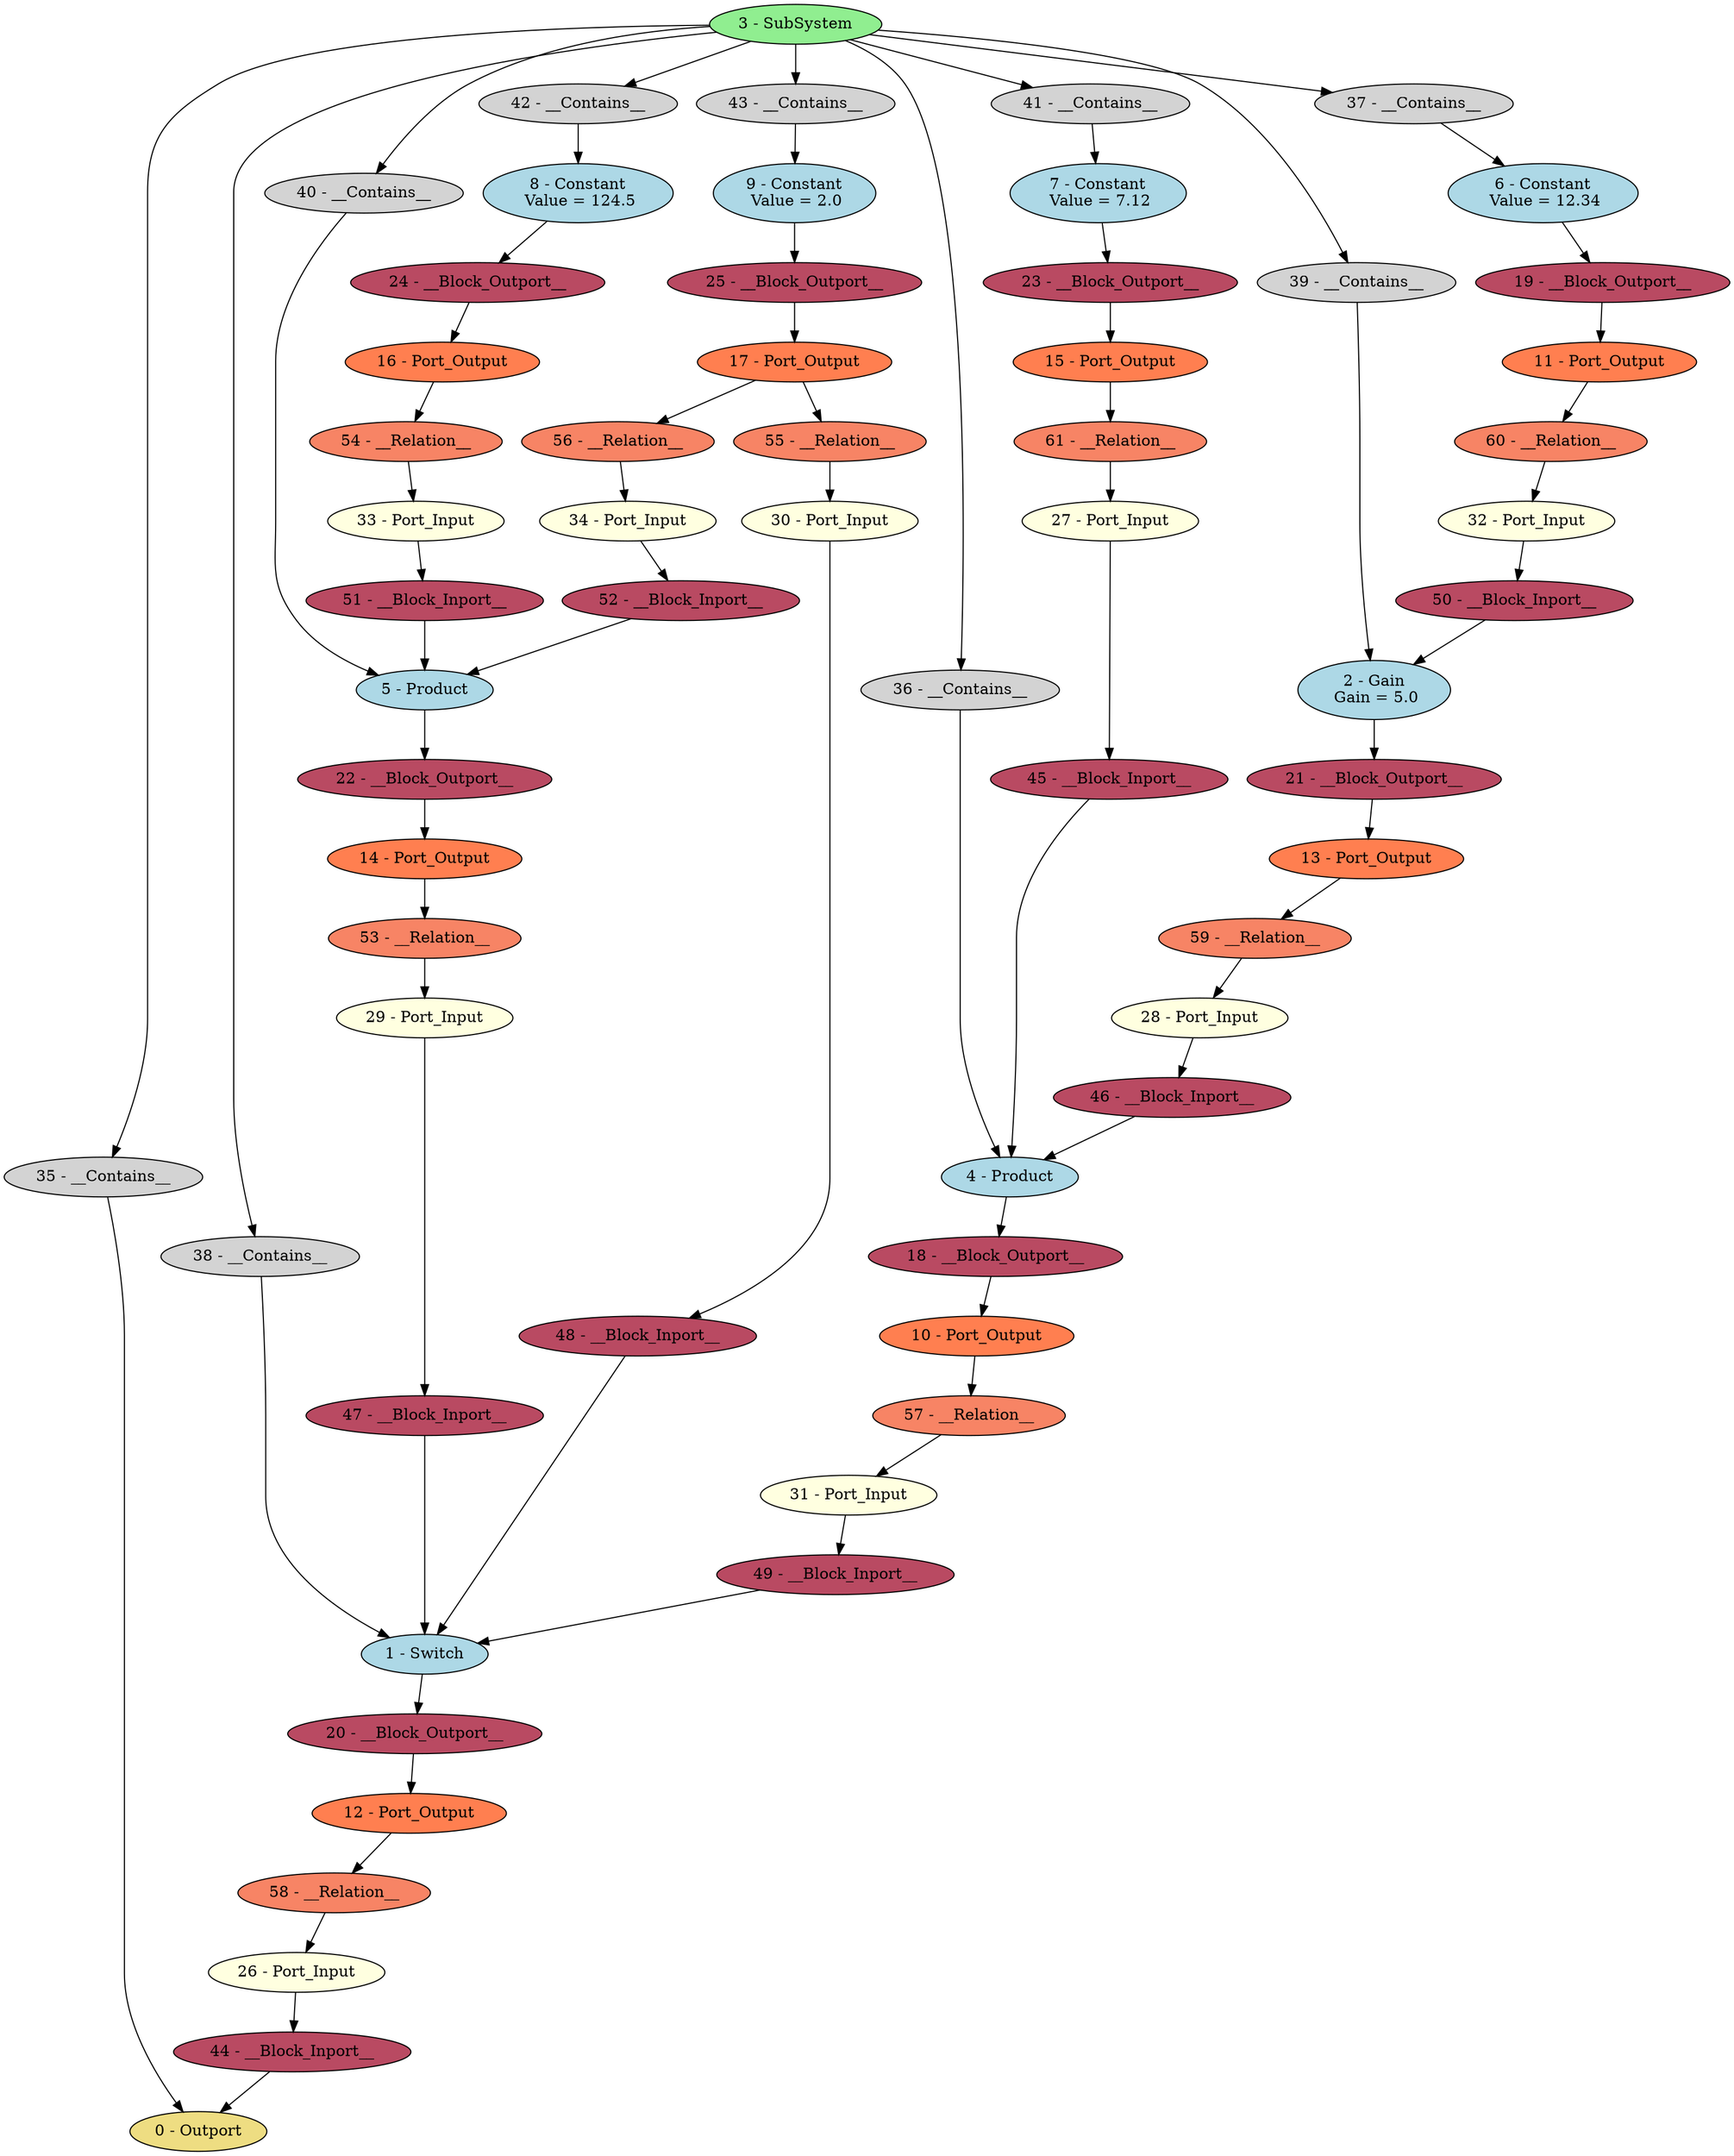 digraph HConst2 {
"0 - Outport" [style=filled, fillcolor=lightgoldenrod];
"1 - Switch" [style=filled, fillcolor=lightblue];
"2 - Gain\n Gain = 5.0" [style=filled, fillcolor=lightblue];
"3 - SubSystem" [style=filled, fillcolor=lightgreen];
"4 - Product" [style=filled, fillcolor=lightblue];
"5 - Product" [style=filled, fillcolor=lightblue];
"6 - Constant\n Value = 12.34" [style=filled, fillcolor=lightblue];
"7 - Constant\n Value = 7.12" [style=filled, fillcolor=lightblue];
"8 - Constant\n Value = 124.5" [style=filled, fillcolor=lightblue];
"9 - Constant\n Value = 2.0" [style=filled, fillcolor=lightblue];
"10 - Port_Output" [style=filled, fillcolor=coral];
"11 - Port_Output" [style=filled, fillcolor=coral];
"12 - Port_Output" [style=filled, fillcolor=coral];
"13 - Port_Output" [style=filled, fillcolor=coral];
"14 - Port_Output" [style=filled, fillcolor=coral];
"15 - Port_Output" [style=filled, fillcolor=coral];
"16 - Port_Output" [style=filled, fillcolor=coral];
"17 - Port_Output" [style=filled, fillcolor=coral];
"18 - __Block_Outport__" [style=filled, fillcolor="#b94a62"];
"19 - __Block_Outport__" [style=filled, fillcolor="#b94a62"];
"20 - __Block_Outport__" [style=filled, fillcolor="#b94a62"];
"21 - __Block_Outport__" [style=filled, fillcolor="#b94a62"];
"22 - __Block_Outport__" [style=filled, fillcolor="#b94a62"];
"23 - __Block_Outport__" [style=filled, fillcolor="#b94a62"];
"24 - __Block_Outport__" [style=filled, fillcolor="#b94a62"];
"25 - __Block_Outport__" [style=filled, fillcolor="#b94a62"];
"26 - Port_Input" [style=filled, fillcolor=lightyellow];
"27 - Port_Input" [style=filled, fillcolor=lightyellow];
"28 - Port_Input" [style=filled, fillcolor=lightyellow];
"29 - Port_Input" [style=filled, fillcolor=lightyellow];
"30 - Port_Input" [style=filled, fillcolor=lightyellow];
"31 - Port_Input" [style=filled, fillcolor=lightyellow];
"32 - Port_Input" [style=filled, fillcolor=lightyellow];
"33 - Port_Input" [style=filled, fillcolor=lightyellow];
"34 - Port_Input" [style=filled, fillcolor=lightyellow];
"35 - __Contains__" [style=filled, fillcolor=lightgray];
"36 - __Contains__" [style=filled, fillcolor=lightgray];
"37 - __Contains__" [style=filled, fillcolor=lightgray];
"38 - __Contains__" [style=filled, fillcolor=lightgray];
"39 - __Contains__" [style=filled, fillcolor=lightgray];
"40 - __Contains__" [style=filled, fillcolor=lightgray];
"41 - __Contains__" [style=filled, fillcolor=lightgray];
"42 - __Contains__" [style=filled, fillcolor=lightgray];
"43 - __Contains__" [style=filled, fillcolor=lightgray];
"44 - __Block_Inport__" [style=filled, fillcolor="#b94a62"];
"45 - __Block_Inport__" [style=filled, fillcolor="#b94a62"];
"46 - __Block_Inport__" [style=filled, fillcolor="#b94a62"];
"47 - __Block_Inport__" [style=filled, fillcolor="#b94a62"];
"48 - __Block_Inport__" [style=filled, fillcolor="#b94a62"];
"49 - __Block_Inport__" [style=filled, fillcolor="#b94a62"];
"50 - __Block_Inport__" [style=filled, fillcolor="#b94a62"];
"51 - __Block_Inport__" [style=filled, fillcolor="#b94a62"];
"52 - __Block_Inport__" [style=filled, fillcolor="#b94a62"];
"53 - __Relation__" [style=filled, fillcolor="#f78465"];
"54 - __Relation__" [style=filled, fillcolor="#f78465"];
"55 - __Relation__" [style=filled, fillcolor="#f78465"];
"56 - __Relation__" [style=filled, fillcolor="#f78465"];
"57 - __Relation__" [style=filled, fillcolor="#f78465"];
"58 - __Relation__" [style=filled, fillcolor="#f78465"];
"59 - __Relation__" [style=filled, fillcolor="#f78465"];
"60 - __Relation__" [style=filled, fillcolor="#f78465"];
"61 - __Relation__" [style=filled, fillcolor="#f78465"];
"4 - Product" -> "18 - __Block_Outport__";
"18 - __Block_Outport__" -> "10 - Port_Output";
"6 - Constant\n Value = 12.34" -> "19 - __Block_Outport__";
"19 - __Block_Outport__" -> "11 - Port_Output";
"1 - Switch" -> "20 - __Block_Outport__";
"20 - __Block_Outport__" -> "12 - Port_Output";
"2 - Gain\n Gain = 5.0" -> "21 - __Block_Outport__";
"21 - __Block_Outport__" -> "13 - Port_Output";
"5 - Product" -> "22 - __Block_Outport__";
"22 - __Block_Outport__" -> "14 - Port_Output";
"7 - Constant\n Value = 7.12" -> "23 - __Block_Outport__";
"23 - __Block_Outport__" -> "15 - Port_Output";
"8 - Constant\n Value = 124.5" -> "24 - __Block_Outport__";
"24 - __Block_Outport__" -> "16 - Port_Output";
"9 - Constant\n Value = 2.0" -> "25 - __Block_Outport__";
"25 - __Block_Outport__" -> "17 - Port_Output";
"3 - SubSystem" -> "35 - __Contains__";
"35 - __Contains__" -> "0 - Outport";
"3 - SubSystem" -> "36 - __Contains__";
"36 - __Contains__" -> "4 - Product";
"3 - SubSystem" -> "37 - __Contains__";
"37 - __Contains__" -> "6 - Constant\n Value = 12.34";
"3 - SubSystem" -> "38 - __Contains__";
"38 - __Contains__" -> "1 - Switch";
"3 - SubSystem" -> "39 - __Contains__";
"39 - __Contains__" -> "2 - Gain\n Gain = 5.0";
"3 - SubSystem" -> "40 - __Contains__";
"40 - __Contains__" -> "5 - Product";
"3 - SubSystem" -> "41 - __Contains__";
"41 - __Contains__" -> "7 - Constant\n Value = 7.12";
"3 - SubSystem" -> "42 - __Contains__";
"42 - __Contains__" -> "8 - Constant\n Value = 124.5";
"3 - SubSystem" -> "43 - __Contains__";
"43 - __Contains__" -> "9 - Constant\n Value = 2.0";
"14 - Port_Output" -> "53 - __Relation__";
"53 - __Relation__" -> "29 - Port_Input";
"16 - Port_Output" -> "54 - __Relation__";
"54 - __Relation__" -> "33 - Port_Input";
"17 - Port_Output" -> "55 - __Relation__";
"55 - __Relation__" -> "30 - Port_Input";
"17 - Port_Output" -> "56 - __Relation__";
"56 - __Relation__" -> "34 - Port_Input";
"10 - Port_Output" -> "57 - __Relation__";
"57 - __Relation__" -> "31 - Port_Input";
"12 - Port_Output" -> "58 - __Relation__";
"58 - __Relation__" -> "26 - Port_Input";
"13 - Port_Output" -> "59 - __Relation__";
"59 - __Relation__" -> "28 - Port_Input";
"11 - Port_Output" -> "60 - __Relation__";
"60 - __Relation__" -> "32 - Port_Input";
"15 - Port_Output" -> "61 - __Relation__";
"61 - __Relation__" -> "27 - Port_Input";
"44 - __Block_Inport__" -> "0 - Outport";
"26 - Port_Input" -> "44 - __Block_Inport__";
"45 - __Block_Inport__" -> "4 - Product";
"27 - Port_Input" -> "45 - __Block_Inport__";
"46 - __Block_Inport__" -> "4 - Product";
"28 - Port_Input" -> "46 - __Block_Inport__";
"47 - __Block_Inport__" -> "1 - Switch";
"29 - Port_Input" -> "47 - __Block_Inport__";
"48 - __Block_Inport__" -> "1 - Switch";
"30 - Port_Input" -> "48 - __Block_Inport__";
"49 - __Block_Inport__" -> "1 - Switch";
"31 - Port_Input" -> "49 - __Block_Inport__";
"50 - __Block_Inport__" -> "2 - Gain\n Gain = 5.0";
"32 - Port_Input" -> "50 - __Block_Inport__";
"51 - __Block_Inport__" -> "5 - Product";
"33 - Port_Input" -> "51 - __Block_Inport__";
"52 - __Block_Inport__" -> "5 - Product";
"34 - Port_Input" -> "52 - __Block_Inport__";
}

